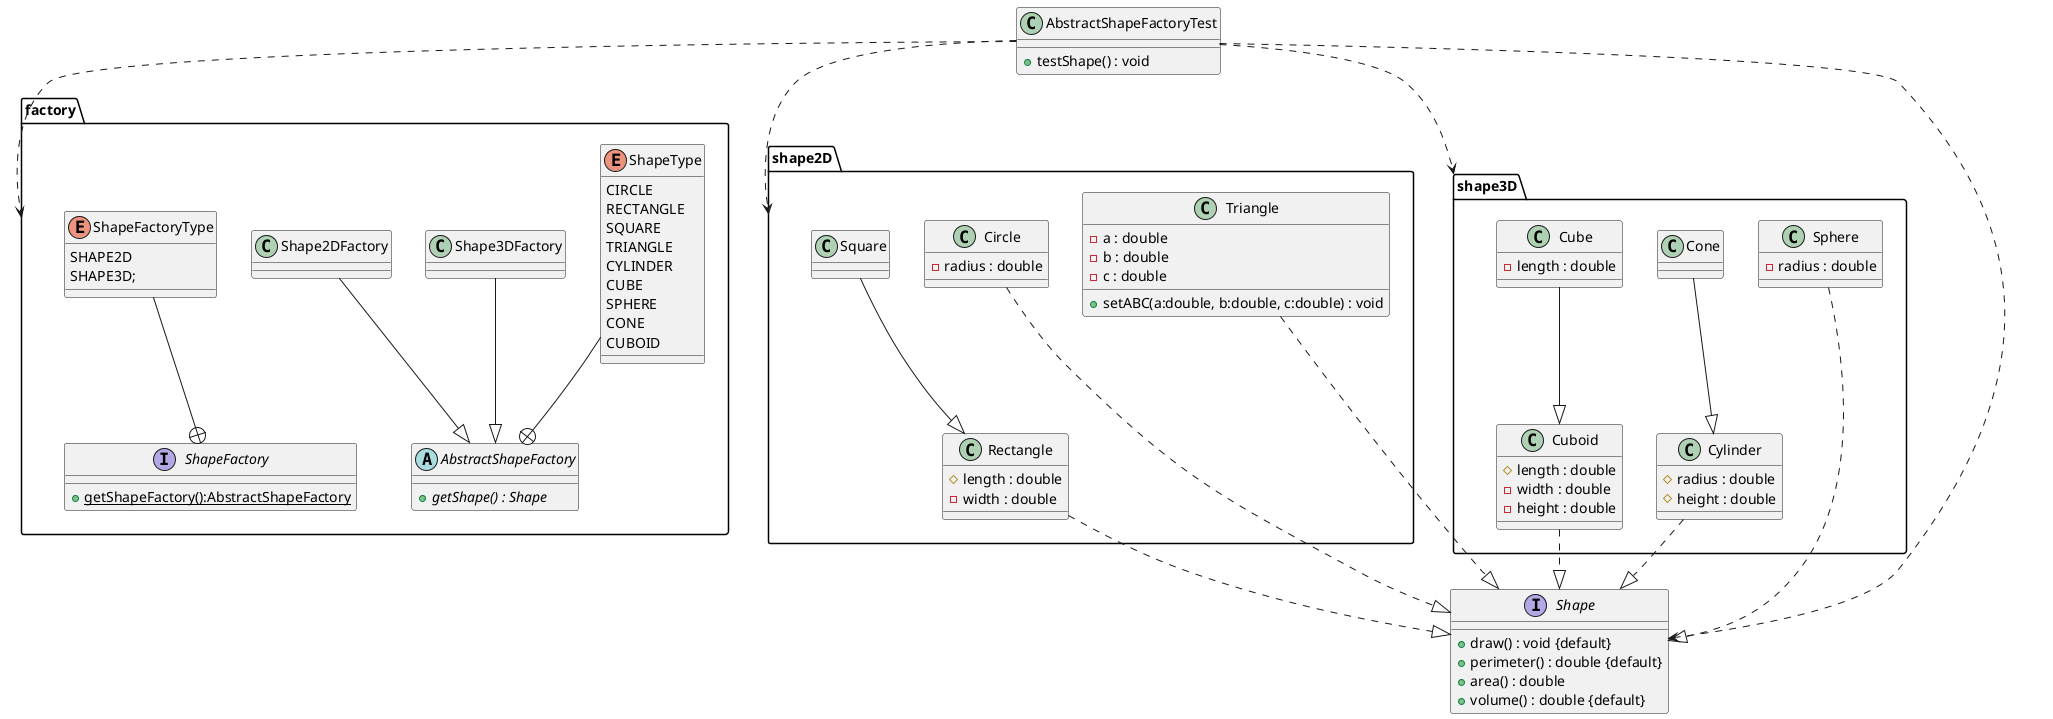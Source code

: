 @startuml
package factory {
    abstract class AbstractShapeFactory {
        + {abstract} getShape() : Shape
    }

    enum ShapeType {
        CIRCLE
        RECTANGLE
        SQUARE
        TRIANGLE
        CYLINDER
        CUBE
        SPHERE
        CONE
        CUBOID
    }
    class Shape3DFactory{

    }
    class Shape2DFactory {

    }

    interface ShapeFactory {
        + {static} getShapeFactory():AbstractShapeFactory
    }

    enum ShapeFactoryType {
        SHAPE2D
        SHAPE3D;
    }

    ShapeType --+ AbstractShapeFactory
    Shape3DFactory --|>AbstractShapeFactory
    Shape2DFactory --|>AbstractShapeFactory
    ShapeFactoryType --+ ShapeFactory
}
interface Shape{
    + draw() : void {default}
    + perimeter() : double {default}
    + area() : double
    + volume() : double {default}
}
package shape2D{
    class Circle{
    - radius : double
    }

    class Rectangle{
    # length : double
    - width : double
    }

    class Square{

    }
    class Triangle{
        - a : double
        - b : double
        - c : double

        + setABC(a:double, b:double, c:double) : void
    }

    Circle ..|> Shape
    Rectangle ..|> Shape
    Square --|> Rectangle
    Triangle ..|> Shape
}

package shape3D{

    class Cone{

    }

    class Cube{
        - length : double
    }

    class Cuboid{
        # length : double
        - width : double
        - height : double
    }

    class Cylinder{
        # radius : double
        # height : double
    }

    class Sphere{
        - radius : double
    }

    Cone --|> Cylinder
    Cube --|> Cuboid
    Cuboid ..|> Shape
    Cylinder ..|> Shape
    Sphere ..|> Shape

}

class AbstractShapeFactoryTest{
    + testShape() : void
}

AbstractShapeFactoryTest ..> factory
AbstractShapeFactoryTest ..> shape2D
AbstractShapeFactoryTest ..> shape3D
AbstractShapeFactoryTest ..> Shape
@enduml